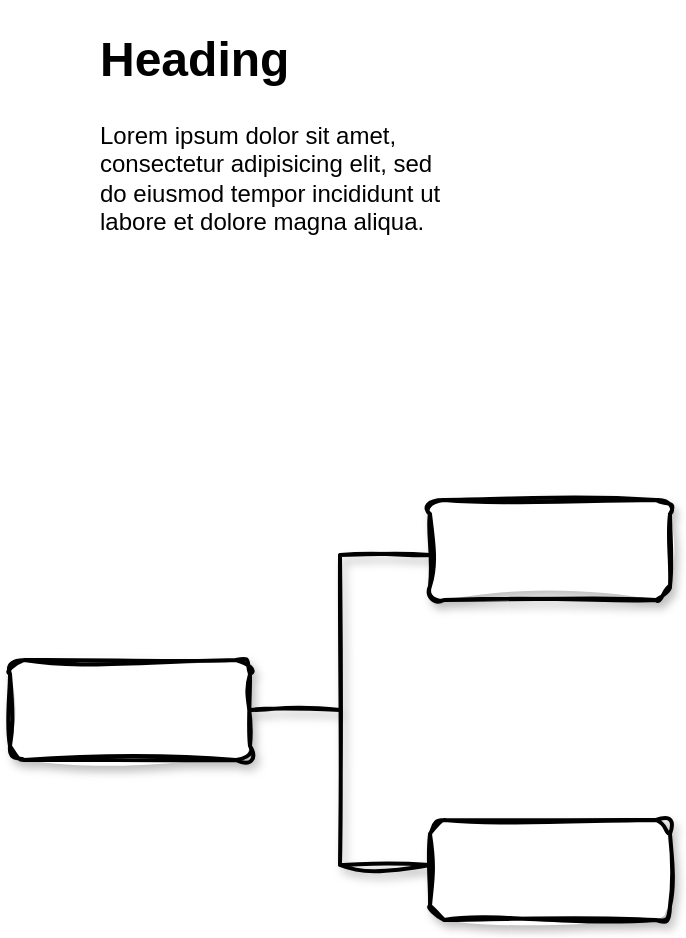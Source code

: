 <mxfile version="21.3.0" type="github">
  <diagram name="第 1 页" id="EL3OAyzF41NLkLPDKQVB">
    <mxGraphModel dx="2171" dy="1265" grid="1" gridSize="10" guides="1" tooltips="1" connect="1" arrows="1" fold="1" page="1" pageScale="1" pageWidth="827" pageHeight="1169" math="0" shadow="0">
      <root>
        <mxCell id="0" />
        <mxCell id="1" parent="0" />
        <mxCell id="sKKFgN2ZJ8KWmy6Swe5V-1" value="&lt;h1&gt;Heading&lt;/h1&gt;&lt;p&gt;Lorem ipsum dolor sit amet, consectetur adipisicing elit, sed do eiusmod tempor incididunt ut labore et dolore magna aliqua.&lt;/p&gt;" style="text;html=1;strokeColor=none;fillColor=none;spacing=5;spacingTop=-20;whiteSpace=wrap;overflow=hidden;rounded=0;" vertex="1" parent="1">
          <mxGeometry x="140" y="40" width="190" height="120" as="geometry" />
        </mxCell>
        <mxCell id="sKKFgN2ZJ8KWmy6Swe5V-2" value="" style="rounded=1;whiteSpace=wrap;html=1;absoluteArcSize=1;arcSize=14;strokeWidth=2;sketch=1;curveFitting=1;jiggle=2;shadow=1;gradientDirection=east;fontFamily=Garamond;" vertex="1" parent="1">
          <mxGeometry x="100" y="360" width="120" height="50" as="geometry" />
        </mxCell>
        <mxCell id="sKKFgN2ZJ8KWmy6Swe5V-3" value="" style="strokeWidth=2;html=1;shape=mxgraph.flowchart.annotation_2;align=left;labelPosition=right;pointerEvents=1;sketch=1;curveFitting=1;jiggle=2;shadow=1;gradientDirection=east;fontFamily=Garamond;" vertex="1" parent="1">
          <mxGeometry x="220" y="307.5" width="90" height="155" as="geometry" />
        </mxCell>
        <mxCell id="sKKFgN2ZJ8KWmy6Swe5V-6" value="" style="rounded=1;whiteSpace=wrap;html=1;absoluteArcSize=1;arcSize=14;strokeWidth=2;sketch=1;curveFitting=1;jiggle=2;shadow=1;gradientDirection=east;fontFamily=Garamond;" vertex="1" parent="1">
          <mxGeometry x="310" y="440" width="120" height="50" as="geometry" />
        </mxCell>
        <mxCell id="sKKFgN2ZJ8KWmy6Swe5V-7" value="" style="rounded=1;whiteSpace=wrap;html=1;absoluteArcSize=1;arcSize=14;strokeWidth=2;sketch=1;curveFitting=1;jiggle=2;shadow=1;gradientDirection=east;fontFamily=Garamond;" vertex="1" parent="1">
          <mxGeometry x="310" y="280" width="120" height="50" as="geometry" />
        </mxCell>
      </root>
    </mxGraphModel>
  </diagram>
</mxfile>
